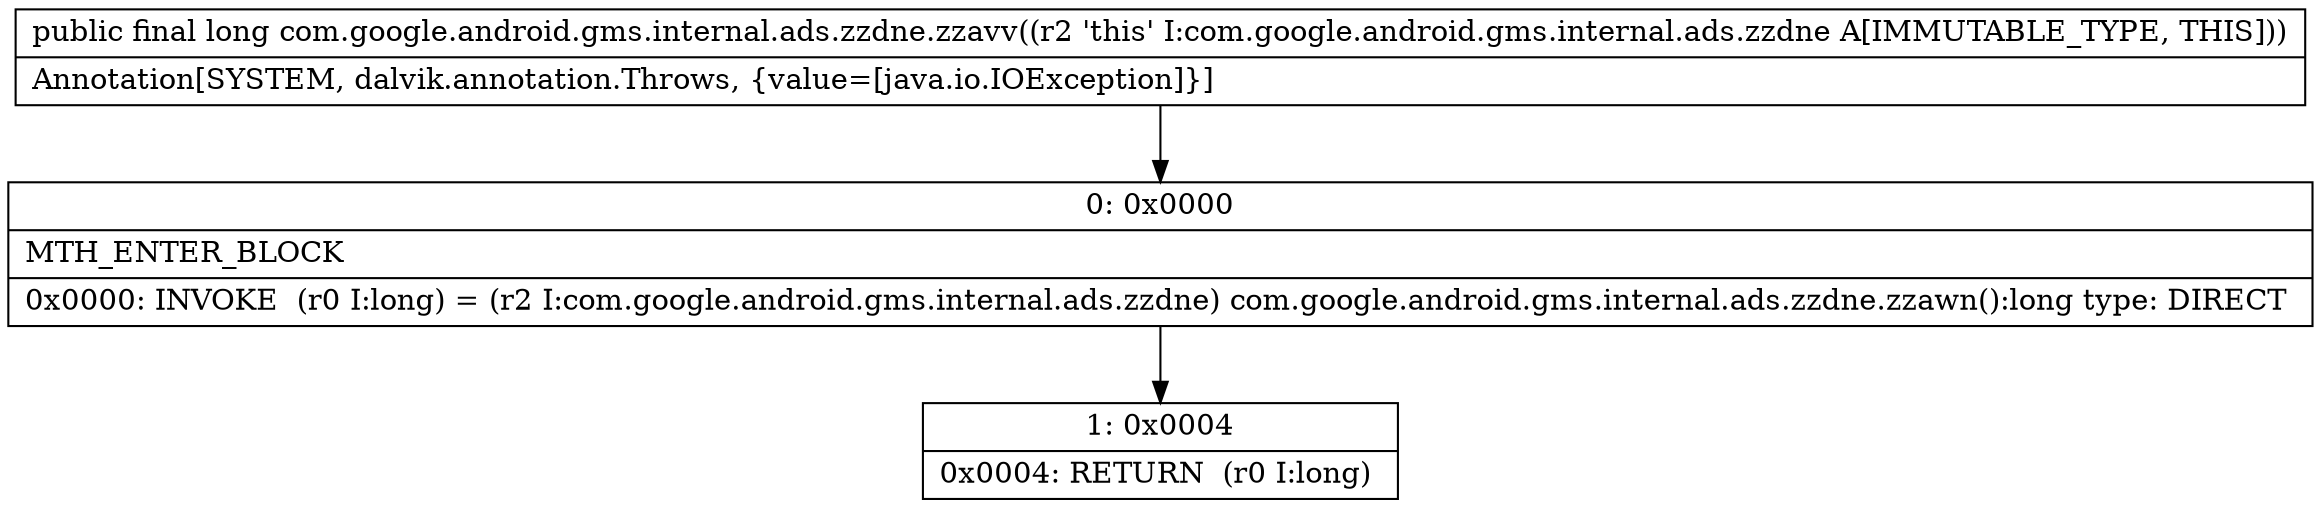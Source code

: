 digraph "CFG forcom.google.android.gms.internal.ads.zzdne.zzavv()J" {
Node_0 [shape=record,label="{0\:\ 0x0000|MTH_ENTER_BLOCK\l|0x0000: INVOKE  (r0 I:long) = (r2 I:com.google.android.gms.internal.ads.zzdne) com.google.android.gms.internal.ads.zzdne.zzawn():long type: DIRECT \l}"];
Node_1 [shape=record,label="{1\:\ 0x0004|0x0004: RETURN  (r0 I:long) \l}"];
MethodNode[shape=record,label="{public final long com.google.android.gms.internal.ads.zzdne.zzavv((r2 'this' I:com.google.android.gms.internal.ads.zzdne A[IMMUTABLE_TYPE, THIS]))  | Annotation[SYSTEM, dalvik.annotation.Throws, \{value=[java.io.IOException]\}]\l}"];
MethodNode -> Node_0;
Node_0 -> Node_1;
}

